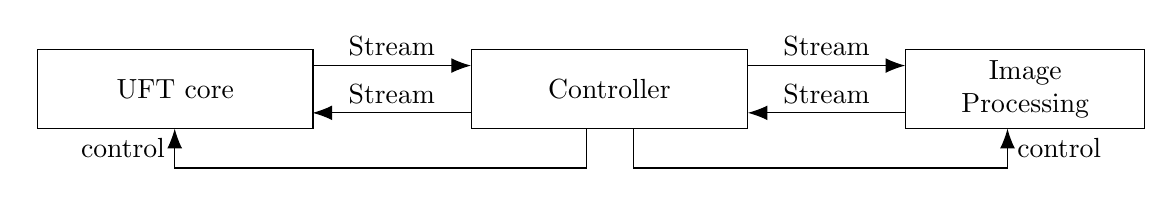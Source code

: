 % \tikzsetnextfilename{system-overview}

%-----ABoxes
%-----#1 height, #2 width, #3 aspect, #4 name of the node, #5
%-----coordinate, #6 label
\def\memory[#1,#2,#3,#4,#5]#6{%
  \node[draw, cylinder, alias=cyl, shape border rotate=90, aspect=#3, %
  minimum height=#1, minimum width=#2, outer sep=-0.5\pgflinewidth, %
  color=white!40!black, left color=white!70, right color=white!80, middle
  color=white] (#4) at #5 {};%
  \node at #5 {#6};%
  \fill [white!30] let \p1 = ($(cyl.before top)!0.5!(cyl.after top)$), \p2 =
  (cyl.top), \p3 = (cyl.before top), \n1={veclen(\x3-\x1,\y3-\y1)},
  \n2={veclen(\x2-\x1,\y2-\y1)} in (\p1) ellipse (\n1 and \n2); }

\begin{tikzpicture}[
    rounded corners=0mm,
]
    %coordinates
    \coordinate (ccom)       at (0,0);
    \coordinate (cbram)       at (6,0);
    \coordinate (cip)       at (3,-2);


    %nodes

    \begin{pgfonlayer}{main}

        % Blocks
        % \memory[45,40,1.6,bram,(cbram)] {BRAM};

        \node[draw, fill=white, minimum width=3.5cm, minimum height=1cm, anchor=west, text width=2.8cm, align=center] (com) at (ccom) {UFT core};

        \node[draw, fill=white, minimum width=3.5cm, minimum height=1cm, anchor=west, text width=2.8cm, align=center, right = 2cm of com] (control) {Controller};

        \node[draw, fill=white, minimum width=3cm, minimum height=1cm, anchor=west, text width=2.8cm, align=center, right = 2cm of control] (ip)  {Image\\Processing};
        
        % Paths
        % UFT to BRAM
        \path[draw,{Latex[length=2.5mm]}-] 
            ($(ccom.0) + (3.5,-0.3)$) -- ($(control.180) + (0,-0.3)$) 
            node [midway, above] () {Stream} ;
        % control to BRAM
        \path[draw,-{Latex[length=2.5mm]}] 
            ($(ccom.0) + (3.5,0.3)$) -- ($(control.180) + (0,0.3)$) 
            node [midway, above] () {Stream} ;
        % control to ip
        \path[draw,-{Latex[length=2.5mm]}] 
            ($(control.0) + (0,0.3)$) -- ($(ip.180) + (0,0.3)$) 
            node [midway, above] () {Stream} ;
        \path[draw,-{Latex[length=2.5mm]}] 
            ($(ip.180) + (0,-0.3)$) -- ($(control.0) + (0,-0.3)$)
            node [midway, above] () {Stream} ;
        % Control paths
        \path[draw,-{Latex[length=2.5mm]}] 
            ($(control.0) + (-1.45,-0.5)$) |- ($(control.0) + (0,-1)$)  -| ($(ip.0) + (-1.75,-0.5)$)node [near end, right] () {control};
        \path[draw,-{Latex[length=2.5mm]}] 
            ($(control.0) + (-2.05,-0.5)$) |- ($(control.0) + (-3,-1)$) -| ($(ccom.0) + (1.75,-0.5)$) node [near end, left] () {control};
        
        % \path[draw,{Latex[length=2.5mm]}-] ($(mon.0) + (0,-0.2)$) -- ($(com.180) + (0,-0.2)$) node[near end, below] () {4.} ;

        % \path[draw,-{Latex[length=2.5mm]}] ($(com.0) + (0,0.2)$) -- ($(ip.180) + (0,0.2)$) node[midway, above] () {2.} ;
        % \path[draw,{Latex[length=2.5mm]}-] ($(com.0) + (0,-0.2)$) -- ($(ip.180) + (0,-0.2)$) node[midway, below] () {3.} ;

    
    \end{pgfonlayer}

    % FPGA box
    \begin{pgfonlayer}{main}
        % \node[above = 0.2cm of com, xshift=-1.5cm] (fpga) { FPGA };
    \end{pgfonlayer}
    \begin{pgfonlayer}{foreground}
        % \node (f_fpga) [draw=black, fill=gray!20, inner sep=20, fit={(com) (ip) }] {};
    \end{pgfonlayer} 

    

\end{tikzpicture}